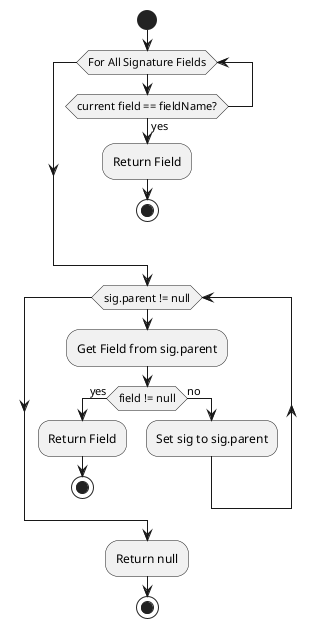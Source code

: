 @startuml
start
while (For All Signature Fields)
if(current field == fieldName?) then (yes)
	:Return Field;
	stop
endif
endwhile
while(sig.parent != null)
	:Get Field from sig.parent;
	if (field != null) then (yes)
		:Return Field;
		stop
	else (no)
		:Set sig to sig.parent;
	endif
endwhile
:Return null;
stop
@enduml